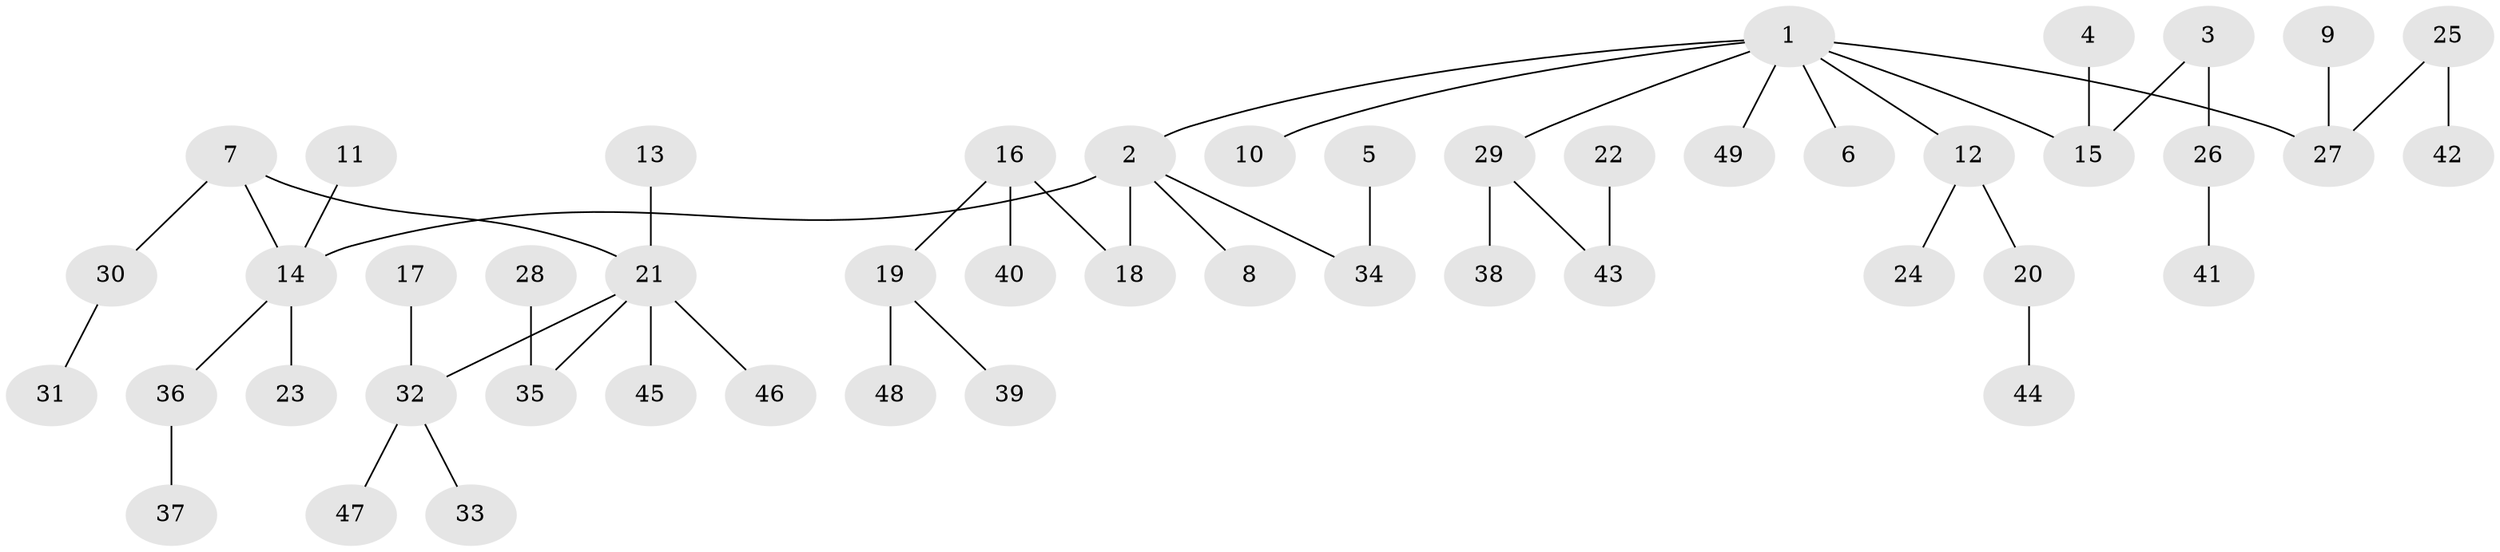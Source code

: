 // original degree distribution, {5: 0.020618556701030927, 4: 0.09278350515463918, 3: 0.10309278350515463, 6: 0.020618556701030927, 2: 0.30927835051546393, 1: 0.4536082474226804}
// Generated by graph-tools (version 1.1) at 2025/26/03/09/25 03:26:28]
// undirected, 49 vertices, 48 edges
graph export_dot {
graph [start="1"]
  node [color=gray90,style=filled];
  1;
  2;
  3;
  4;
  5;
  6;
  7;
  8;
  9;
  10;
  11;
  12;
  13;
  14;
  15;
  16;
  17;
  18;
  19;
  20;
  21;
  22;
  23;
  24;
  25;
  26;
  27;
  28;
  29;
  30;
  31;
  32;
  33;
  34;
  35;
  36;
  37;
  38;
  39;
  40;
  41;
  42;
  43;
  44;
  45;
  46;
  47;
  48;
  49;
  1 -- 2 [weight=1.0];
  1 -- 6 [weight=1.0];
  1 -- 10 [weight=1.0];
  1 -- 12 [weight=1.0];
  1 -- 15 [weight=1.0];
  1 -- 27 [weight=1.0];
  1 -- 29 [weight=1.0];
  1 -- 49 [weight=1.0];
  2 -- 8 [weight=1.0];
  2 -- 14 [weight=1.0];
  2 -- 18 [weight=1.0];
  2 -- 34 [weight=1.0];
  3 -- 15 [weight=1.0];
  3 -- 26 [weight=1.0];
  4 -- 15 [weight=1.0];
  5 -- 34 [weight=1.0];
  7 -- 14 [weight=1.0];
  7 -- 21 [weight=1.0];
  7 -- 30 [weight=1.0];
  9 -- 27 [weight=1.0];
  11 -- 14 [weight=1.0];
  12 -- 20 [weight=1.0];
  12 -- 24 [weight=1.0];
  13 -- 21 [weight=1.0];
  14 -- 23 [weight=1.0];
  14 -- 36 [weight=1.0];
  16 -- 18 [weight=1.0];
  16 -- 19 [weight=1.0];
  16 -- 40 [weight=1.0];
  17 -- 32 [weight=1.0];
  19 -- 39 [weight=1.0];
  19 -- 48 [weight=1.0];
  20 -- 44 [weight=1.0];
  21 -- 32 [weight=1.0];
  21 -- 35 [weight=1.0];
  21 -- 45 [weight=1.0];
  21 -- 46 [weight=1.0];
  22 -- 43 [weight=1.0];
  25 -- 27 [weight=1.0];
  25 -- 42 [weight=1.0];
  26 -- 41 [weight=1.0];
  28 -- 35 [weight=1.0];
  29 -- 38 [weight=1.0];
  29 -- 43 [weight=1.0];
  30 -- 31 [weight=1.0];
  32 -- 33 [weight=1.0];
  32 -- 47 [weight=1.0];
  36 -- 37 [weight=1.0];
}
